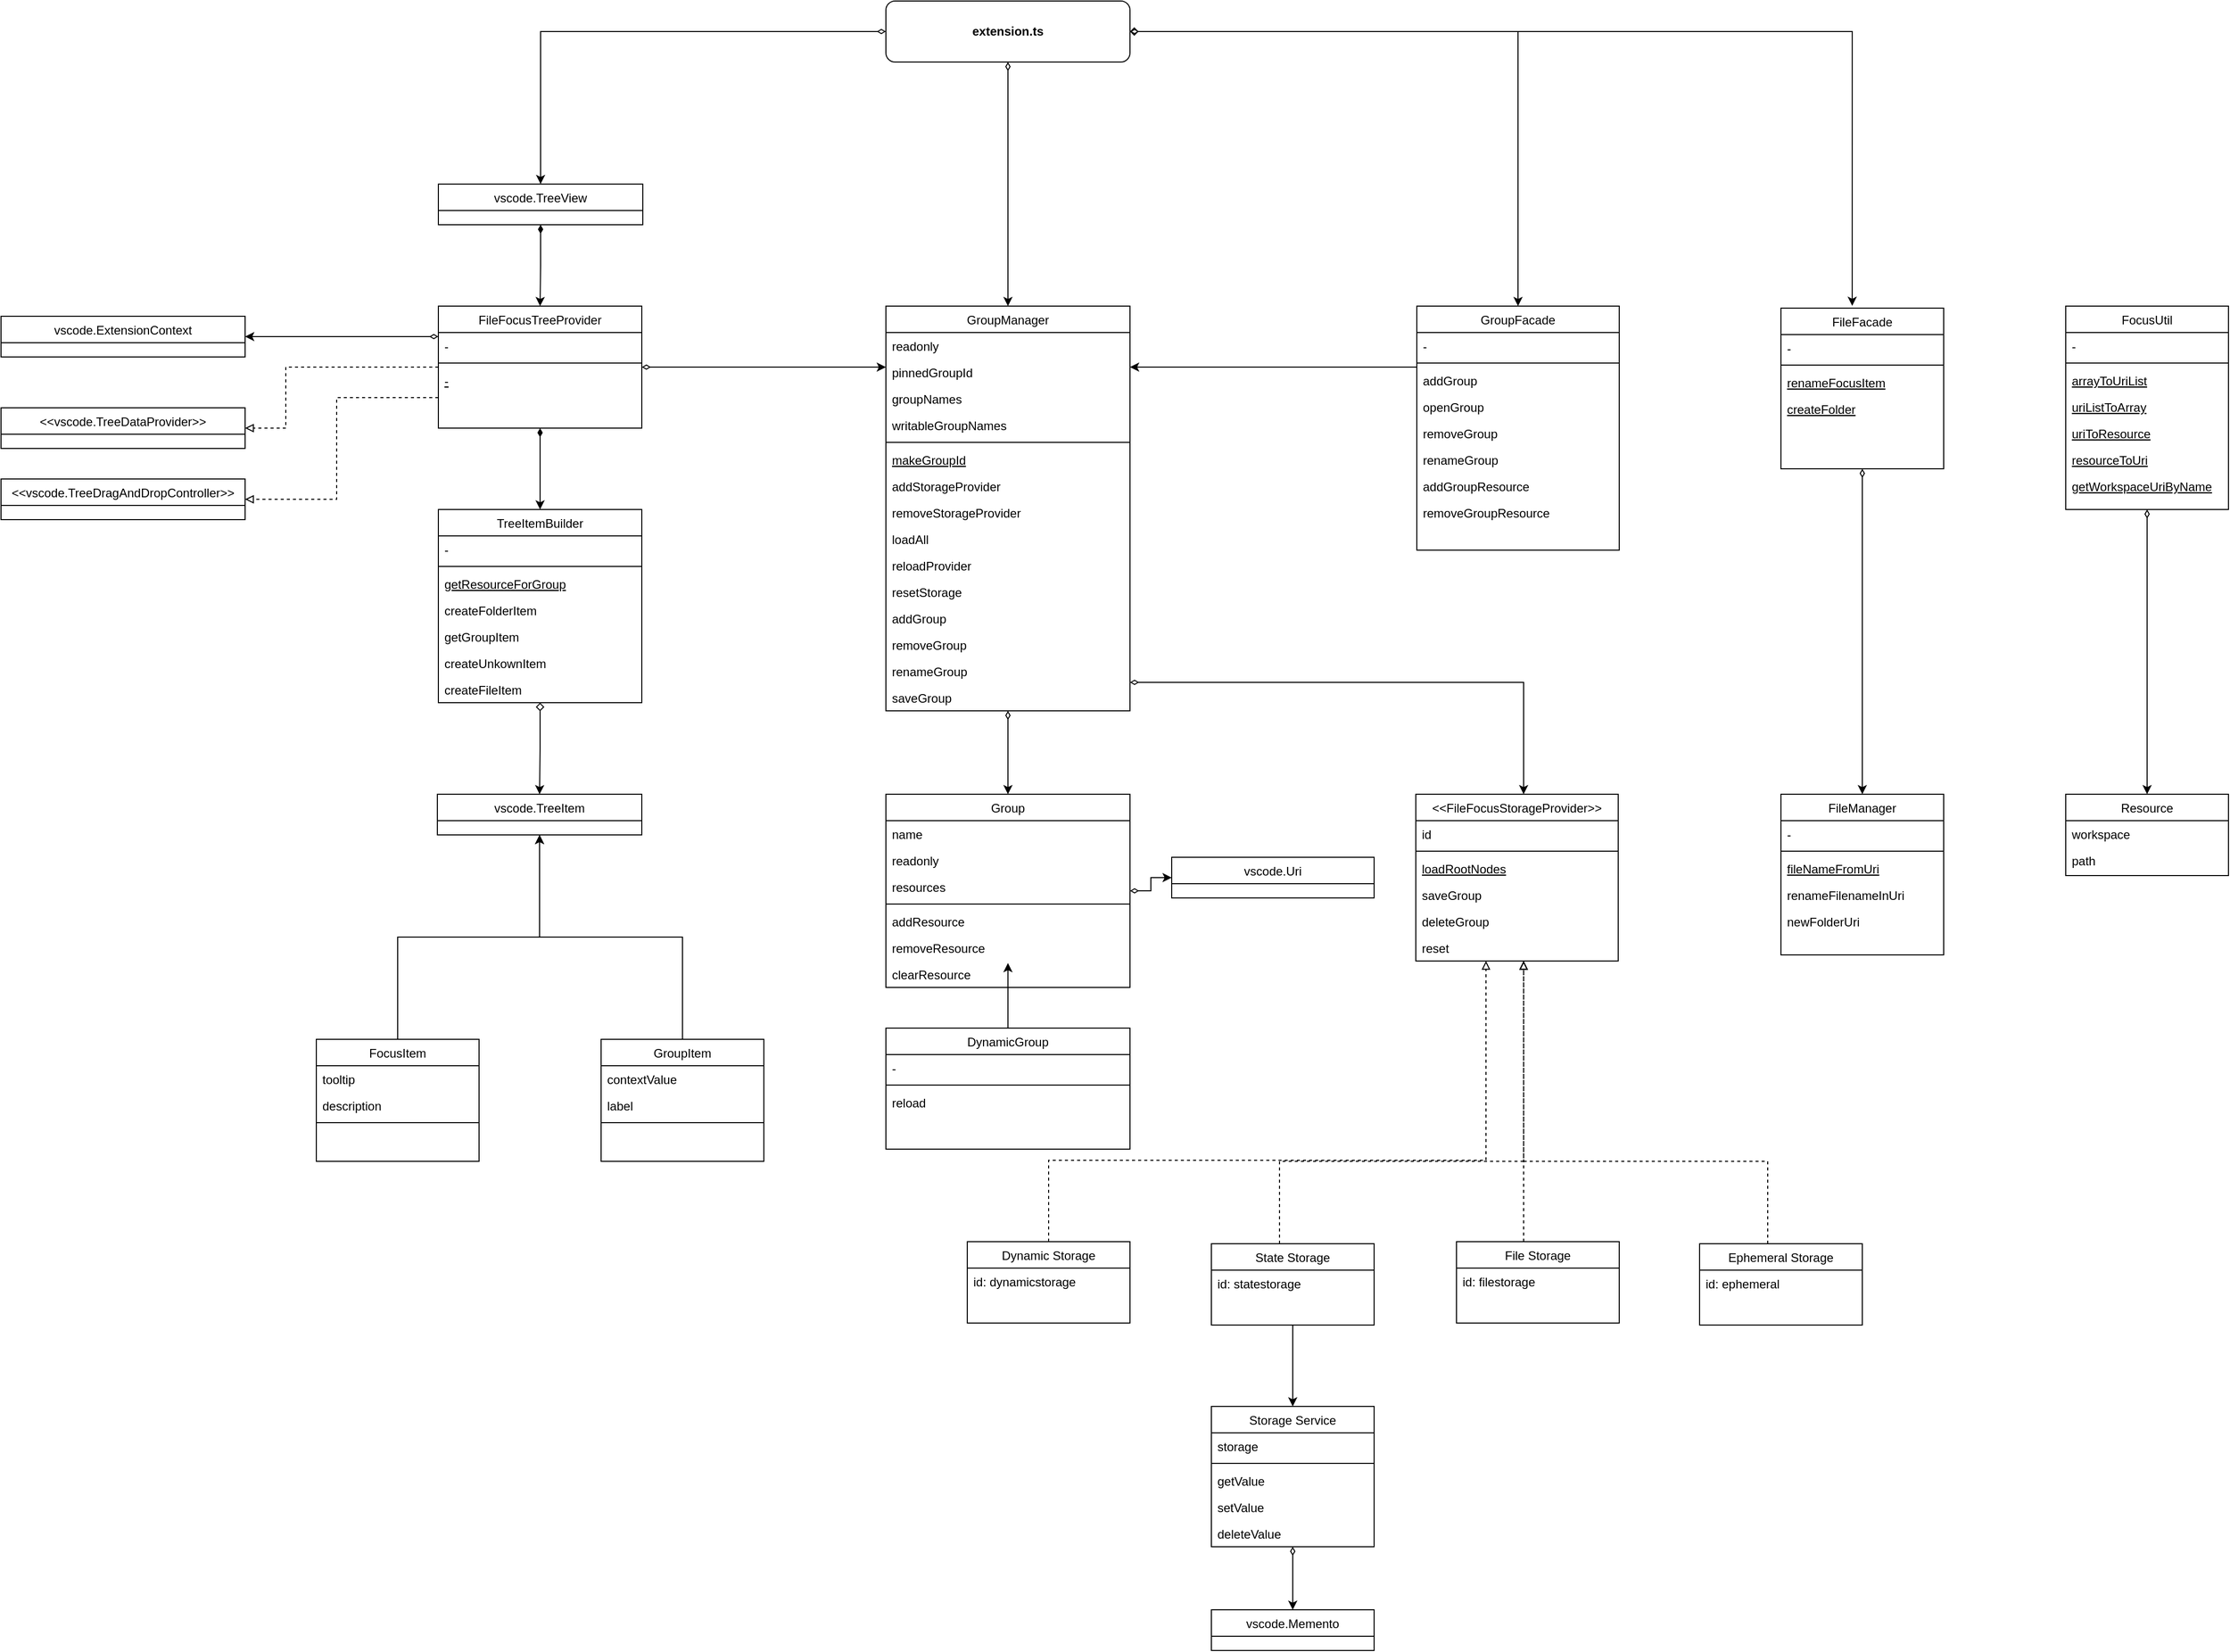 <mxfile>
    <diagram id="C5RBs43oDa-KdzZeNtuy" name="Page-1">
        <mxGraphModel dx="151" dy="1765" grid="1" gridSize="10" guides="1" tooltips="1" connect="1" arrows="1" fold="1" page="1" pageScale="1" pageWidth="827" pageHeight="1169" math="0" shadow="0">
            <root>
                <mxCell id="WIyWlLk6GJQsqaUBKTNV-0"/>
                <mxCell id="WIyWlLk6GJQsqaUBKTNV-1" parent="WIyWlLk6GJQsqaUBKTNV-0"/>
                <mxCell id="tb0Ajru5CgpvKeTH0IVj-157" style="edgeStyle=orthogonalEdgeStyle;rounded=0;orthogonalLoop=1;jettySize=auto;html=1;entryX=0.5;entryY=0;entryDx=0;entryDy=0;startArrow=diamondThin;startFill=0;" parent="WIyWlLk6GJQsqaUBKTNV-1" source="tb0Ajru5CgpvKeTH0IVj-0" target="tb0Ajru5CgpvKeTH0IVj-155" edge="1">
                    <mxGeometry relative="1" as="geometry"/>
                </mxCell>
                <mxCell id="tb0Ajru5CgpvKeTH0IVj-0" value="Storage Service" style="swimlane;fontStyle=0;align=center;verticalAlign=top;childLayout=stackLayout;horizontal=1;startSize=26;horizontalStack=0;resizeParent=1;resizeLast=0;collapsible=1;marginBottom=0;rounded=0;shadow=0;strokeWidth=1;" parent="WIyWlLk6GJQsqaUBKTNV-1" vertex="1">
                    <mxGeometry x="2080" y="1162" width="160" height="138" as="geometry">
                        <mxRectangle x="130" y="380" width="160" height="26" as="alternateBounds"/>
                    </mxGeometry>
                </mxCell>
                <mxCell id="tb0Ajru5CgpvKeTH0IVj-1" value="storage" style="text;align=left;verticalAlign=top;spacingLeft=4;spacingRight=4;overflow=hidden;rotatable=0;points=[[0,0.5],[1,0.5]];portConstraint=eastwest;" parent="tb0Ajru5CgpvKeTH0IVj-0" vertex="1">
                    <mxGeometry y="26" width="160" height="26" as="geometry"/>
                </mxCell>
                <mxCell id="tb0Ajru5CgpvKeTH0IVj-3" value="" style="line;html=1;strokeWidth=1;align=left;verticalAlign=middle;spacingTop=-1;spacingLeft=3;spacingRight=3;rotatable=0;labelPosition=right;points=[];portConstraint=eastwest;" parent="tb0Ajru5CgpvKeTH0IVj-0" vertex="1">
                    <mxGeometry y="52" width="160" height="8" as="geometry"/>
                </mxCell>
                <mxCell id="tb0Ajru5CgpvKeTH0IVj-4" value="getValue" style="text;align=left;verticalAlign=top;spacingLeft=4;spacingRight=4;overflow=hidden;rotatable=0;points=[[0,0.5],[1,0.5]];portConstraint=eastwest;fontStyle=0" parent="tb0Ajru5CgpvKeTH0IVj-0" vertex="1">
                    <mxGeometry y="60" width="160" height="26" as="geometry"/>
                </mxCell>
                <mxCell id="tb0Ajru5CgpvKeTH0IVj-5" value="setValue" style="text;align=left;verticalAlign=top;spacingLeft=4;spacingRight=4;overflow=hidden;rotatable=0;points=[[0,0.5],[1,0.5]];portConstraint=eastwest;" parent="tb0Ajru5CgpvKeTH0IVj-0" vertex="1">
                    <mxGeometry y="86" width="160" height="26" as="geometry"/>
                </mxCell>
                <mxCell id="tb0Ajru5CgpvKeTH0IVj-156" value="deleteValue" style="text;align=left;verticalAlign=top;spacingLeft=4;spacingRight=4;overflow=hidden;rotatable=0;points=[[0,0.5],[1,0.5]];portConstraint=eastwest;" parent="tb0Ajru5CgpvKeTH0IVj-0" vertex="1">
                    <mxGeometry y="112" width="160" height="26" as="geometry"/>
                </mxCell>
                <mxCell id="tb0Ajru5CgpvKeTH0IVj-40" style="edgeStyle=orthogonalEdgeStyle;rounded=0;orthogonalLoop=1;jettySize=auto;html=1;dashed=1;endArrow=block;endFill=0;" parent="WIyWlLk6GJQsqaUBKTNV-1" source="tb0Ajru5CgpvKeTH0IVj-13" target="tb0Ajru5CgpvKeTH0IVj-28" edge="1">
                    <mxGeometry relative="1" as="geometry">
                        <Array as="points">
                            <mxPoint x="2147" y="921"/>
                            <mxPoint x="2387" y="921"/>
                        </Array>
                    </mxGeometry>
                </mxCell>
                <mxCell id="tb0Ajru5CgpvKeTH0IVj-158" style="edgeStyle=orthogonalEdgeStyle;rounded=0;orthogonalLoop=1;jettySize=auto;html=1;entryX=0.5;entryY=0;entryDx=0;entryDy=0;" parent="WIyWlLk6GJQsqaUBKTNV-1" source="tb0Ajru5CgpvKeTH0IVj-13" target="tb0Ajru5CgpvKeTH0IVj-0" edge="1">
                    <mxGeometry relative="1" as="geometry"/>
                </mxCell>
                <mxCell id="tb0Ajru5CgpvKeTH0IVj-13" value="State Storage" style="swimlane;fontStyle=0;align=center;verticalAlign=top;childLayout=stackLayout;horizontal=1;startSize=26;horizontalStack=0;resizeParent=1;resizeLast=0;collapsible=1;marginBottom=0;rounded=0;shadow=0;strokeWidth=1;" parent="WIyWlLk6GJQsqaUBKTNV-1" vertex="1">
                    <mxGeometry x="2080" y="1002" width="160" height="80" as="geometry">
                        <mxRectangle x="130" y="380" width="160" height="26" as="alternateBounds"/>
                    </mxGeometry>
                </mxCell>
                <mxCell id="tb0Ajru5CgpvKeTH0IVj-14" value="id: statestorage" style="text;align=left;verticalAlign=top;spacingLeft=4;spacingRight=4;overflow=hidden;rotatable=0;points=[[0,0.5],[1,0.5]];portConstraint=eastwest;" parent="tb0Ajru5CgpvKeTH0IVj-13" vertex="1">
                    <mxGeometry y="26" width="160" height="26" as="geometry"/>
                </mxCell>
                <mxCell id="tb0Ajru5CgpvKeTH0IVj-41" style="edgeStyle=orthogonalEdgeStyle;rounded=0;orthogonalLoop=1;jettySize=auto;html=1;dashed=1;endArrow=block;endFill=0;" parent="WIyWlLk6GJQsqaUBKTNV-1" source="tb0Ajru5CgpvKeTH0IVj-18" target="tb0Ajru5CgpvKeTH0IVj-28" edge="1">
                    <mxGeometry relative="1" as="geometry">
                        <Array as="points">
                            <mxPoint x="2387" y="893"/>
                            <mxPoint x="2387" y="893"/>
                        </Array>
                    </mxGeometry>
                </mxCell>
                <mxCell id="tb0Ajru5CgpvKeTH0IVj-18" value="File Storage" style="swimlane;fontStyle=0;align=center;verticalAlign=top;childLayout=stackLayout;horizontal=1;startSize=26;horizontalStack=0;resizeParent=1;resizeLast=0;collapsible=1;marginBottom=0;rounded=0;shadow=0;strokeWidth=1;" parent="WIyWlLk6GJQsqaUBKTNV-1" vertex="1">
                    <mxGeometry x="2321" y="1000" width="160" height="80" as="geometry">
                        <mxRectangle x="130" y="380" width="160" height="26" as="alternateBounds"/>
                    </mxGeometry>
                </mxCell>
                <mxCell id="tb0Ajru5CgpvKeTH0IVj-19" value="id: filestorage" style="text;align=left;verticalAlign=top;spacingLeft=4;spacingRight=4;overflow=hidden;rotatable=0;points=[[0,0.5],[1,0.5]];portConstraint=eastwest;" parent="tb0Ajru5CgpvKeTH0IVj-18" vertex="1">
                    <mxGeometry y="26" width="160" height="26" as="geometry"/>
                </mxCell>
                <mxCell id="tb0Ajru5CgpvKeTH0IVj-39" style="edgeStyle=orthogonalEdgeStyle;rounded=0;orthogonalLoop=1;jettySize=auto;html=1;dashed=1;endArrow=block;endFill=0;" parent="WIyWlLk6GJQsqaUBKTNV-1" source="tb0Ajru5CgpvKeTH0IVj-23" target="tb0Ajru5CgpvKeTH0IVj-28" edge="1">
                    <mxGeometry relative="1" as="geometry">
                        <Array as="points">
                            <mxPoint x="2627" y="921"/>
                            <mxPoint x="2387" y="921"/>
                        </Array>
                    </mxGeometry>
                </mxCell>
                <mxCell id="tb0Ajru5CgpvKeTH0IVj-23" value="Ephemeral Storage" style="swimlane;fontStyle=0;align=center;verticalAlign=top;childLayout=stackLayout;horizontal=1;startSize=26;horizontalStack=0;resizeParent=1;resizeLast=0;collapsible=1;marginBottom=0;rounded=0;shadow=0;strokeWidth=1;" parent="WIyWlLk6GJQsqaUBKTNV-1" vertex="1">
                    <mxGeometry x="2560" y="1002" width="160" height="80" as="geometry">
                        <mxRectangle x="130" y="380" width="160" height="26" as="alternateBounds"/>
                    </mxGeometry>
                </mxCell>
                <mxCell id="tb0Ajru5CgpvKeTH0IVj-24" value="id: ephemeral" style="text;align=left;verticalAlign=top;spacingLeft=4;spacingRight=4;overflow=hidden;rotatable=0;points=[[0,0.5],[1,0.5]];portConstraint=eastwest;" parent="tb0Ajru5CgpvKeTH0IVj-23" vertex="1">
                    <mxGeometry y="26" width="160" height="26" as="geometry"/>
                </mxCell>
                <mxCell id="tb0Ajru5CgpvKeTH0IVj-28" value="&lt;&lt;FileFocusStorageProvider&gt;&gt;" style="swimlane;fontStyle=0;align=center;verticalAlign=top;childLayout=stackLayout;horizontal=1;startSize=26;horizontalStack=0;resizeParent=1;resizeLast=0;collapsible=1;marginBottom=0;rounded=0;shadow=0;strokeWidth=1;" parent="WIyWlLk6GJQsqaUBKTNV-1" vertex="1">
                    <mxGeometry x="2281" y="560" width="199" height="164" as="geometry">
                        <mxRectangle x="130" y="380" width="160" height="26" as="alternateBounds"/>
                    </mxGeometry>
                </mxCell>
                <mxCell id="tb0Ajru5CgpvKeTH0IVj-29" value="id" style="text;align=left;verticalAlign=top;spacingLeft=4;spacingRight=4;overflow=hidden;rotatable=0;points=[[0,0.5],[1,0.5]];portConstraint=eastwest;" parent="tb0Ajru5CgpvKeTH0IVj-28" vertex="1">
                    <mxGeometry y="26" width="199" height="26" as="geometry"/>
                </mxCell>
                <mxCell id="tb0Ajru5CgpvKeTH0IVj-30" value="" style="line;html=1;strokeWidth=1;align=left;verticalAlign=middle;spacingTop=-1;spacingLeft=3;spacingRight=3;rotatable=0;labelPosition=right;points=[];portConstraint=eastwest;" parent="tb0Ajru5CgpvKeTH0IVj-28" vertex="1">
                    <mxGeometry y="52" width="199" height="8" as="geometry"/>
                </mxCell>
                <mxCell id="tb0Ajru5CgpvKeTH0IVj-31" value="loadRootNodes" style="text;align=left;verticalAlign=top;spacingLeft=4;spacingRight=4;overflow=hidden;rotatable=0;points=[[0,0.5],[1,0.5]];portConstraint=eastwest;fontStyle=4" parent="tb0Ajru5CgpvKeTH0IVj-28" vertex="1">
                    <mxGeometry y="60" width="199" height="26" as="geometry"/>
                </mxCell>
                <mxCell id="tb0Ajru5CgpvKeTH0IVj-32" value="saveGroup" style="text;align=left;verticalAlign=top;spacingLeft=4;spacingRight=4;overflow=hidden;rotatable=0;points=[[0,0.5],[1,0.5]];portConstraint=eastwest;" parent="tb0Ajru5CgpvKeTH0IVj-28" vertex="1">
                    <mxGeometry y="86" width="199" height="26" as="geometry"/>
                </mxCell>
                <mxCell id="tb0Ajru5CgpvKeTH0IVj-33" value="deleteGroup" style="text;align=left;verticalAlign=top;spacingLeft=4;spacingRight=4;overflow=hidden;rotatable=0;points=[[0,0.5],[1,0.5]];portConstraint=eastwest;" parent="tb0Ajru5CgpvKeTH0IVj-28" vertex="1">
                    <mxGeometry y="112" width="199" height="26" as="geometry"/>
                </mxCell>
                <mxCell id="tb0Ajru5CgpvKeTH0IVj-34" value="reset" style="text;align=left;verticalAlign=top;spacingLeft=4;spacingRight=4;overflow=hidden;rotatable=0;points=[[0,0.5],[1,0.5]];portConstraint=eastwest;" parent="tb0Ajru5CgpvKeTH0IVj-28" vertex="1">
                    <mxGeometry y="138" width="199" height="26" as="geometry"/>
                </mxCell>
                <mxCell id="tb0Ajru5CgpvKeTH0IVj-77" style="edgeStyle=orthogonalEdgeStyle;rounded=0;orthogonalLoop=1;jettySize=auto;html=1;entryX=1;entryY=0.5;entryDx=0;entryDy=0;dashed=1;endArrow=block;endFill=0;" parent="WIyWlLk6GJQsqaUBKTNV-1" source="tb0Ajru5CgpvKeTH0IVj-42" target="tb0Ajru5CgpvKeTH0IVj-62" edge="1">
                    <mxGeometry relative="1" as="geometry">
                        <Array as="points">
                            <mxPoint x="1170" y="140"/>
                            <mxPoint x="1170" y="200"/>
                        </Array>
                    </mxGeometry>
                </mxCell>
                <mxCell id="tb0Ajru5CgpvKeTH0IVj-78" style="edgeStyle=orthogonalEdgeStyle;rounded=0;orthogonalLoop=1;jettySize=auto;html=1;entryX=1;entryY=0.5;entryDx=0;entryDy=0;endArrow=block;endFill=0;dashed=1;" parent="WIyWlLk6GJQsqaUBKTNV-1" source="tb0Ajru5CgpvKeTH0IVj-42" target="tb0Ajru5CgpvKeTH0IVj-69" edge="1">
                    <mxGeometry relative="1" as="geometry">
                        <Array as="points">
                            <mxPoint x="1220" y="170"/>
                            <mxPoint x="1220" y="270"/>
                        </Array>
                    </mxGeometry>
                </mxCell>
                <mxCell id="tb0Ajru5CgpvKeTH0IVj-147" style="edgeStyle=orthogonalEdgeStyle;rounded=0;orthogonalLoop=1;jettySize=auto;html=1;startArrow=diamondThin;startFill=1;" parent="WIyWlLk6GJQsqaUBKTNV-1" source="tb0Ajru5CgpvKeTH0IVj-42" target="tb0Ajru5CgpvKeTH0IVj-57" edge="1">
                    <mxGeometry relative="1" as="geometry"/>
                </mxCell>
                <mxCell id="tb0Ajru5CgpvKeTH0IVj-149" style="edgeStyle=orthogonalEdgeStyle;rounded=0;orthogonalLoop=1;jettySize=auto;html=1;startArrow=diamondThin;startFill=0;" parent="WIyWlLk6GJQsqaUBKTNV-1" source="tb0Ajru5CgpvKeTH0IVj-42" target="tb0Ajru5CgpvKeTH0IVj-148" edge="1">
                    <mxGeometry relative="1" as="geometry">
                        <mxPoint x="1820" y="230" as="sourcePoint"/>
                        <mxPoint x="1570" y="-180" as="targetPoint"/>
                        <Array as="points">
                            <mxPoint x="1290" y="110"/>
                            <mxPoint x="1290" y="110"/>
                        </Array>
                    </mxGeometry>
                </mxCell>
                <mxCell id="tb0Ajru5CgpvKeTH0IVj-162" style="edgeStyle=orthogonalEdgeStyle;rounded=0;orthogonalLoop=1;jettySize=auto;html=1;startArrow=diamondThin;startFill=0;" parent="WIyWlLk6GJQsqaUBKTNV-1" source="tb0Ajru5CgpvKeTH0IVj-42" target="tb0Ajru5CgpvKeTH0IVj-107" edge="1">
                    <mxGeometry relative="1" as="geometry">
                        <Array as="points">
                            <mxPoint x="1710" y="140"/>
                            <mxPoint x="1710" y="140"/>
                        </Array>
                    </mxGeometry>
                </mxCell>
                <mxCell id="tb0Ajru5CgpvKeTH0IVj-42" value="FileFocusTreeProvider" style="swimlane;fontStyle=0;align=center;verticalAlign=top;childLayout=stackLayout;horizontal=1;startSize=26;horizontalStack=0;resizeParent=1;resizeLast=0;collapsible=1;marginBottom=0;rounded=0;shadow=0;strokeWidth=1;" parent="WIyWlLk6GJQsqaUBKTNV-1" vertex="1">
                    <mxGeometry x="1320" y="80" width="200" height="120" as="geometry">
                        <mxRectangle x="130" y="380" width="160" height="26" as="alternateBounds"/>
                    </mxGeometry>
                </mxCell>
                <mxCell id="tb0Ajru5CgpvKeTH0IVj-43" value="-" style="text;align=left;verticalAlign=top;spacingLeft=4;spacingRight=4;overflow=hidden;rotatable=0;points=[[0,0.5],[1,0.5]];portConstraint=eastwest;" parent="tb0Ajru5CgpvKeTH0IVj-42" vertex="1">
                    <mxGeometry y="26" width="200" height="26" as="geometry"/>
                </mxCell>
                <mxCell id="tb0Ajru5CgpvKeTH0IVj-44" value="" style="line;html=1;strokeWidth=1;align=left;verticalAlign=middle;spacingTop=-1;spacingLeft=3;spacingRight=3;rotatable=0;labelPosition=right;points=[];portConstraint=eastwest;" parent="tb0Ajru5CgpvKeTH0IVj-42" vertex="1">
                    <mxGeometry y="52" width="200" height="8" as="geometry"/>
                </mxCell>
                <mxCell id="tb0Ajru5CgpvKeTH0IVj-45" value="-" style="text;align=left;verticalAlign=top;spacingLeft=4;spacingRight=4;overflow=hidden;rotatable=0;points=[[0,0.5],[1,0.5]];portConstraint=eastwest;fontStyle=4" parent="tb0Ajru5CgpvKeTH0IVj-42" vertex="1">
                    <mxGeometry y="60" width="200" height="26" as="geometry"/>
                </mxCell>
                <mxCell id="tb0Ajru5CgpvKeTH0IVj-76" style="edgeStyle=orthogonalEdgeStyle;rounded=0;orthogonalLoop=1;jettySize=auto;html=1;entryX=0.5;entryY=1;entryDx=0;entryDy=0;" parent="WIyWlLk6GJQsqaUBKTNV-1" source="tb0Ajru5CgpvKeTH0IVj-47" target="tb0Ajru5CgpvKeTH0IVj-70" edge="1">
                    <mxGeometry relative="1" as="geometry"/>
                </mxCell>
                <mxCell id="tb0Ajru5CgpvKeTH0IVj-47" value="FocusItem" style="swimlane;fontStyle=0;align=center;verticalAlign=top;childLayout=stackLayout;horizontal=1;startSize=26;horizontalStack=0;resizeParent=1;resizeLast=0;collapsible=1;marginBottom=0;rounded=0;shadow=0;strokeWidth=1;" parent="WIyWlLk6GJQsqaUBKTNV-1" vertex="1">
                    <mxGeometry x="1200" y="801" width="160" height="120" as="geometry">
                        <mxRectangle x="130" y="380" width="160" height="26" as="alternateBounds"/>
                    </mxGeometry>
                </mxCell>
                <mxCell id="tb0Ajru5CgpvKeTH0IVj-48" value="tooltip" style="text;align=left;verticalAlign=top;spacingLeft=4;spacingRight=4;overflow=hidden;rotatable=0;points=[[0,0.5],[1,0.5]];portConstraint=eastwest;" parent="tb0Ajru5CgpvKeTH0IVj-47" vertex="1">
                    <mxGeometry y="26" width="160" height="26" as="geometry"/>
                </mxCell>
                <mxCell id="tb0Ajru5CgpvKeTH0IVj-50" value="description" style="text;align=left;verticalAlign=top;spacingLeft=4;spacingRight=4;overflow=hidden;rotatable=0;points=[[0,0.5],[1,0.5]];portConstraint=eastwest;fontStyle=0" parent="tb0Ajru5CgpvKeTH0IVj-47" vertex="1">
                    <mxGeometry y="52" width="160" height="26" as="geometry"/>
                </mxCell>
                <mxCell id="tb0Ajru5CgpvKeTH0IVj-49" value="" style="line;html=1;strokeWidth=1;align=left;verticalAlign=middle;spacingTop=-1;spacingLeft=3;spacingRight=3;rotatable=0;labelPosition=right;points=[];portConstraint=eastwest;" parent="tb0Ajru5CgpvKeTH0IVj-47" vertex="1">
                    <mxGeometry y="78" width="160" height="8" as="geometry"/>
                </mxCell>
                <mxCell id="tb0Ajru5CgpvKeTH0IVj-75" style="edgeStyle=orthogonalEdgeStyle;rounded=0;orthogonalLoop=1;jettySize=auto;html=1;entryX=0.5;entryY=1;entryDx=0;entryDy=0;" parent="WIyWlLk6GJQsqaUBKTNV-1" source="tb0Ajru5CgpvKeTH0IVj-52" target="tb0Ajru5CgpvKeTH0IVj-70" edge="1">
                    <mxGeometry relative="1" as="geometry"/>
                </mxCell>
                <mxCell id="tb0Ajru5CgpvKeTH0IVj-52" value="GroupItem" style="swimlane;fontStyle=0;align=center;verticalAlign=top;childLayout=stackLayout;horizontal=1;startSize=26;horizontalStack=0;resizeParent=1;resizeLast=0;collapsible=1;marginBottom=0;rounded=0;shadow=0;strokeWidth=1;" parent="WIyWlLk6GJQsqaUBKTNV-1" vertex="1">
                    <mxGeometry x="1480" y="801" width="160" height="120" as="geometry">
                        <mxRectangle x="130" y="380" width="160" height="26" as="alternateBounds"/>
                    </mxGeometry>
                </mxCell>
                <mxCell id="tb0Ajru5CgpvKeTH0IVj-53" value="contextValue" style="text;align=left;verticalAlign=top;spacingLeft=4;spacingRight=4;overflow=hidden;rotatable=0;points=[[0,0.5],[1,0.5]];portConstraint=eastwest;" parent="tb0Ajru5CgpvKeTH0IVj-52" vertex="1">
                    <mxGeometry y="26" width="160" height="26" as="geometry"/>
                </mxCell>
                <mxCell id="tb0Ajru5CgpvKeTH0IVj-55" value="label" style="text;align=left;verticalAlign=top;spacingLeft=4;spacingRight=4;overflow=hidden;rotatable=0;points=[[0,0.5],[1,0.5]];portConstraint=eastwest;fontStyle=0" parent="tb0Ajru5CgpvKeTH0IVj-52" vertex="1">
                    <mxGeometry y="52" width="160" height="26" as="geometry"/>
                </mxCell>
                <mxCell id="tb0Ajru5CgpvKeTH0IVj-54" value="" style="line;html=1;strokeWidth=1;align=left;verticalAlign=middle;spacingTop=-1;spacingLeft=3;spacingRight=3;rotatable=0;labelPosition=right;points=[];portConstraint=eastwest;" parent="tb0Ajru5CgpvKeTH0IVj-52" vertex="1">
                    <mxGeometry y="78" width="160" height="8" as="geometry"/>
                </mxCell>
                <mxCell id="tb0Ajru5CgpvKeTH0IVj-151" style="edgeStyle=orthogonalEdgeStyle;rounded=0;orthogonalLoop=1;jettySize=auto;html=1;startArrow=diamond;startFill=0;" parent="WIyWlLk6GJQsqaUBKTNV-1" source="tb0Ajru5CgpvKeTH0IVj-57" target="tb0Ajru5CgpvKeTH0IVj-70" edge="1">
                    <mxGeometry relative="1" as="geometry"/>
                </mxCell>
                <mxCell id="tb0Ajru5CgpvKeTH0IVj-57" value="TreeItemBuilder" style="swimlane;fontStyle=0;align=center;verticalAlign=top;childLayout=stackLayout;horizontal=1;startSize=26;horizontalStack=0;resizeParent=1;resizeLast=0;collapsible=1;marginBottom=0;rounded=0;shadow=0;strokeWidth=1;" parent="WIyWlLk6GJQsqaUBKTNV-1" vertex="1">
                    <mxGeometry x="1320" y="280" width="200" height="190" as="geometry">
                        <mxRectangle x="130" y="380" width="160" height="26" as="alternateBounds"/>
                    </mxGeometry>
                </mxCell>
                <mxCell id="tb0Ajru5CgpvKeTH0IVj-58" value="-" style="text;align=left;verticalAlign=top;spacingLeft=4;spacingRight=4;overflow=hidden;rotatable=0;points=[[0,0.5],[1,0.5]];portConstraint=eastwest;" parent="tb0Ajru5CgpvKeTH0IVj-57" vertex="1">
                    <mxGeometry y="26" width="200" height="26" as="geometry"/>
                </mxCell>
                <mxCell id="tb0Ajru5CgpvKeTH0IVj-59" value="" style="line;html=1;strokeWidth=1;align=left;verticalAlign=middle;spacingTop=-1;spacingLeft=3;spacingRight=3;rotatable=0;labelPosition=right;points=[];portConstraint=eastwest;" parent="tb0Ajru5CgpvKeTH0IVj-57" vertex="1">
                    <mxGeometry y="52" width="200" height="8" as="geometry"/>
                </mxCell>
                <mxCell id="tb0Ajru5CgpvKeTH0IVj-60" value="getResourceForGroup&#10;" style="text;align=left;verticalAlign=top;spacingLeft=4;spacingRight=4;overflow=hidden;rotatable=0;points=[[0,0.5],[1,0.5]];portConstraint=eastwest;fontStyle=4" parent="tb0Ajru5CgpvKeTH0IVj-57" vertex="1">
                    <mxGeometry y="60" width="200" height="26" as="geometry"/>
                </mxCell>
                <mxCell id="tb0Ajru5CgpvKeTH0IVj-61" value="createFolderItem" style="text;align=left;verticalAlign=top;spacingLeft=4;spacingRight=4;overflow=hidden;rotatable=0;points=[[0,0.5],[1,0.5]];portConstraint=eastwest;" parent="tb0Ajru5CgpvKeTH0IVj-57" vertex="1">
                    <mxGeometry y="86" width="200" height="26" as="geometry"/>
                </mxCell>
                <mxCell id="tb0Ajru5CgpvKeTH0IVj-79" value="getGroupItem" style="text;align=left;verticalAlign=top;spacingLeft=4;spacingRight=4;overflow=hidden;rotatable=0;points=[[0,0.5],[1,0.5]];portConstraint=eastwest;" parent="tb0Ajru5CgpvKeTH0IVj-57" vertex="1">
                    <mxGeometry y="112" width="200" height="26" as="geometry"/>
                </mxCell>
                <mxCell id="tb0Ajru5CgpvKeTH0IVj-80" value="createUnkownItem" style="text;align=left;verticalAlign=top;spacingLeft=4;spacingRight=4;overflow=hidden;rotatable=0;points=[[0,0.5],[1,0.5]];portConstraint=eastwest;" parent="tb0Ajru5CgpvKeTH0IVj-57" vertex="1">
                    <mxGeometry y="138" width="200" height="26" as="geometry"/>
                </mxCell>
                <mxCell id="tb0Ajru5CgpvKeTH0IVj-81" value="createFileItem" style="text;align=left;verticalAlign=top;spacingLeft=4;spacingRight=4;overflow=hidden;rotatable=0;points=[[0,0.5],[1,0.5]];portConstraint=eastwest;" parent="tb0Ajru5CgpvKeTH0IVj-57" vertex="1">
                    <mxGeometry y="164" width="200" height="26" as="geometry"/>
                </mxCell>
                <mxCell id="tb0Ajru5CgpvKeTH0IVj-62" value="&lt;&lt;vscode.TreeDataProvider&gt;&gt;" style="swimlane;fontStyle=0;align=center;verticalAlign=top;childLayout=stackLayout;horizontal=1;startSize=26;horizontalStack=0;resizeParent=1;resizeLast=0;collapsible=1;marginBottom=0;rounded=0;shadow=0;strokeWidth=1;" parent="WIyWlLk6GJQsqaUBKTNV-1" vertex="1">
                    <mxGeometry x="890" y="180" width="240" height="40" as="geometry">
                        <mxRectangle x="130" y="380" width="160" height="26" as="alternateBounds"/>
                    </mxGeometry>
                </mxCell>
                <mxCell id="tb0Ajru5CgpvKeTH0IVj-69" value="&lt;&lt;vscode.TreeDragAndDropController&gt;&gt;" style="swimlane;fontStyle=0;align=center;verticalAlign=top;childLayout=stackLayout;horizontal=1;startSize=26;horizontalStack=0;resizeParent=1;resizeLast=0;collapsible=1;marginBottom=0;rounded=0;shadow=0;strokeWidth=1;" parent="WIyWlLk6GJQsqaUBKTNV-1" vertex="1">
                    <mxGeometry x="890" y="250" width="240" height="40" as="geometry">
                        <mxRectangle x="130" y="380" width="160" height="26" as="alternateBounds"/>
                    </mxGeometry>
                </mxCell>
                <mxCell id="tb0Ajru5CgpvKeTH0IVj-70" value="vscode.TreeItem" style="swimlane;fontStyle=0;align=center;verticalAlign=top;childLayout=stackLayout;horizontal=1;startSize=26;horizontalStack=0;resizeParent=1;resizeLast=0;collapsible=1;marginBottom=0;rounded=0;shadow=0;strokeWidth=1;" parent="WIyWlLk6GJQsqaUBKTNV-1" vertex="1">
                    <mxGeometry x="1319" y="560" width="201" height="40" as="geometry">
                        <mxRectangle x="130" y="380" width="160" height="26" as="alternateBounds"/>
                    </mxGeometry>
                </mxCell>
                <mxCell id="tb0Ajru5CgpvKeTH0IVj-160" style="edgeStyle=orthogonalEdgeStyle;rounded=0;orthogonalLoop=1;jettySize=auto;html=1;entryX=0.5;entryY=0;entryDx=0;entryDy=0;startArrow=diamondThin;startFill=0;" parent="WIyWlLk6GJQsqaUBKTNV-1" source="tb0Ajru5CgpvKeTH0IVj-82" target="tb0Ajru5CgpvKeTH0IVj-87" edge="1">
                    <mxGeometry relative="1" as="geometry">
                        <Array as="points"/>
                    </mxGeometry>
                </mxCell>
                <mxCell id="tb0Ajru5CgpvKeTH0IVj-82" value="FileFacade" style="swimlane;fontStyle=0;align=center;verticalAlign=top;childLayout=stackLayout;horizontal=1;startSize=26;horizontalStack=0;resizeParent=1;resizeLast=0;collapsible=1;marginBottom=0;rounded=0;shadow=0;strokeWidth=1;" parent="WIyWlLk6GJQsqaUBKTNV-1" vertex="1">
                    <mxGeometry x="2640" y="82" width="160" height="158" as="geometry">
                        <mxRectangle x="130" y="380" width="160" height="26" as="alternateBounds"/>
                    </mxGeometry>
                </mxCell>
                <mxCell id="tb0Ajru5CgpvKeTH0IVj-83" value="-" style="text;align=left;verticalAlign=top;spacingLeft=4;spacingRight=4;overflow=hidden;rotatable=0;points=[[0,0.5],[1,0.5]];portConstraint=eastwest;" parent="tb0Ajru5CgpvKeTH0IVj-82" vertex="1">
                    <mxGeometry y="26" width="160" height="26" as="geometry"/>
                </mxCell>
                <mxCell id="tb0Ajru5CgpvKeTH0IVj-84" value="" style="line;html=1;strokeWidth=1;align=left;verticalAlign=middle;spacingTop=-1;spacingLeft=3;spacingRight=3;rotatable=0;labelPosition=right;points=[];portConstraint=eastwest;" parent="tb0Ajru5CgpvKeTH0IVj-82" vertex="1">
                    <mxGeometry y="52" width="160" height="8" as="geometry"/>
                </mxCell>
                <mxCell id="tb0Ajru5CgpvKeTH0IVj-85" value="renameFocusItem" style="text;align=left;verticalAlign=top;spacingLeft=4;spacingRight=4;overflow=hidden;rotatable=0;points=[[0,0.5],[1,0.5]];portConstraint=eastwest;fontStyle=4" parent="tb0Ajru5CgpvKeTH0IVj-82" vertex="1">
                    <mxGeometry y="60" width="160" height="26" as="geometry"/>
                </mxCell>
                <mxCell id="tb0Ajru5CgpvKeTH0IVj-86" value="createFolder" style="text;align=left;verticalAlign=top;spacingLeft=4;spacingRight=4;overflow=hidden;rotatable=0;points=[[0,0.5],[1,0.5]];portConstraint=eastwest;fontStyle=4" parent="tb0Ajru5CgpvKeTH0IVj-82" vertex="1">
                    <mxGeometry y="86" width="160" height="26" as="geometry"/>
                </mxCell>
                <mxCell id="tb0Ajru5CgpvKeTH0IVj-87" value="FileManager" style="swimlane;fontStyle=0;align=center;verticalAlign=top;childLayout=stackLayout;horizontal=1;startSize=26;horizontalStack=0;resizeParent=1;resizeLast=0;collapsible=1;marginBottom=0;rounded=0;shadow=0;strokeWidth=1;" parent="WIyWlLk6GJQsqaUBKTNV-1" vertex="1">
                    <mxGeometry x="2640" y="560" width="160" height="158" as="geometry">
                        <mxRectangle x="130" y="380" width="160" height="26" as="alternateBounds"/>
                    </mxGeometry>
                </mxCell>
                <mxCell id="tb0Ajru5CgpvKeTH0IVj-88" value="-" style="text;align=left;verticalAlign=top;spacingLeft=4;spacingRight=4;overflow=hidden;rotatable=0;points=[[0,0.5],[1,0.5]];portConstraint=eastwest;" parent="tb0Ajru5CgpvKeTH0IVj-87" vertex="1">
                    <mxGeometry y="26" width="160" height="26" as="geometry"/>
                </mxCell>
                <mxCell id="tb0Ajru5CgpvKeTH0IVj-89" value="" style="line;html=1;strokeWidth=1;align=left;verticalAlign=middle;spacingTop=-1;spacingLeft=3;spacingRight=3;rotatable=0;labelPosition=right;points=[];portConstraint=eastwest;" parent="tb0Ajru5CgpvKeTH0IVj-87" vertex="1">
                    <mxGeometry y="52" width="160" height="8" as="geometry"/>
                </mxCell>
                <mxCell id="tb0Ajru5CgpvKeTH0IVj-90" value="fileNameFromUri" style="text;align=left;verticalAlign=top;spacingLeft=4;spacingRight=4;overflow=hidden;rotatable=0;points=[[0,0.5],[1,0.5]];portConstraint=eastwest;fontStyle=4" parent="tb0Ajru5CgpvKeTH0IVj-87" vertex="1">
                    <mxGeometry y="60" width="160" height="26" as="geometry"/>
                </mxCell>
                <mxCell id="tb0Ajru5CgpvKeTH0IVj-91" value="renameFilenameInUri" style="text;align=left;verticalAlign=top;spacingLeft=4;spacingRight=4;overflow=hidden;rotatable=0;points=[[0,0.5],[1,0.5]];portConstraint=eastwest;" parent="tb0Ajru5CgpvKeTH0IVj-87" vertex="1">
                    <mxGeometry y="86" width="160" height="26" as="geometry"/>
                </mxCell>
                <mxCell id="tb0Ajru5CgpvKeTH0IVj-112" value="newFolderUri" style="text;align=left;verticalAlign=top;spacingLeft=4;spacingRight=4;overflow=hidden;rotatable=0;points=[[0,0.5],[1,0.5]];portConstraint=eastwest;" parent="tb0Ajru5CgpvKeTH0IVj-87" vertex="1">
                    <mxGeometry y="112" width="160" height="26" as="geometry"/>
                </mxCell>
                <mxCell id="tb0Ajru5CgpvKeTH0IVj-159" style="edgeStyle=orthogonalEdgeStyle;rounded=0;orthogonalLoop=1;jettySize=auto;html=1;startArrow=diamondThin;startFill=0;" parent="WIyWlLk6GJQsqaUBKTNV-1" source="tb0Ajru5CgpvKeTH0IVj-92" target="tb0Ajru5CgpvKeTH0IVj-137" edge="1">
                    <mxGeometry relative="1" as="geometry">
                        <Array as="points"/>
                    </mxGeometry>
                </mxCell>
                <mxCell id="tb0Ajru5CgpvKeTH0IVj-92" value="FocusUtil" style="swimlane;fontStyle=0;align=center;verticalAlign=top;childLayout=stackLayout;horizontal=1;startSize=26;horizontalStack=0;resizeParent=1;resizeLast=0;collapsible=1;marginBottom=0;rounded=0;shadow=0;strokeWidth=1;" parent="WIyWlLk6GJQsqaUBKTNV-1" vertex="1">
                    <mxGeometry x="2920" y="80" width="160" height="200" as="geometry">
                        <mxRectangle x="130" y="380" width="160" height="26" as="alternateBounds"/>
                    </mxGeometry>
                </mxCell>
                <mxCell id="tb0Ajru5CgpvKeTH0IVj-93" value="-" style="text;align=left;verticalAlign=top;spacingLeft=4;spacingRight=4;overflow=hidden;rotatable=0;points=[[0,0.5],[1,0.5]];portConstraint=eastwest;" parent="tb0Ajru5CgpvKeTH0IVj-92" vertex="1">
                    <mxGeometry y="26" width="160" height="26" as="geometry"/>
                </mxCell>
                <mxCell id="tb0Ajru5CgpvKeTH0IVj-94" value="" style="line;html=1;strokeWidth=1;align=left;verticalAlign=middle;spacingTop=-1;spacingLeft=3;spacingRight=3;rotatable=0;labelPosition=right;points=[];portConstraint=eastwest;" parent="tb0Ajru5CgpvKeTH0IVj-92" vertex="1">
                    <mxGeometry y="52" width="160" height="8" as="geometry"/>
                </mxCell>
                <mxCell id="tb0Ajru5CgpvKeTH0IVj-95" value="arrayToUriList" style="text;align=left;verticalAlign=top;spacingLeft=4;spacingRight=4;overflow=hidden;rotatable=0;points=[[0,0.5],[1,0.5]];portConstraint=eastwest;fontStyle=4" parent="tb0Ajru5CgpvKeTH0IVj-92" vertex="1">
                    <mxGeometry y="60" width="160" height="26" as="geometry"/>
                </mxCell>
                <mxCell id="tb0Ajru5CgpvKeTH0IVj-96" value="uriListToArray" style="text;align=left;verticalAlign=top;spacingLeft=4;spacingRight=4;overflow=hidden;rotatable=0;points=[[0,0.5],[1,0.5]];portConstraint=eastwest;fontStyle=4" parent="tb0Ajru5CgpvKeTH0IVj-92" vertex="1">
                    <mxGeometry y="86" width="160" height="26" as="geometry"/>
                </mxCell>
                <mxCell id="tb0Ajru5CgpvKeTH0IVj-113" value="uriToResource" style="text;align=left;verticalAlign=top;spacingLeft=4;spacingRight=4;overflow=hidden;rotatable=0;points=[[0,0.5],[1,0.5]];portConstraint=eastwest;fontStyle=4" parent="tb0Ajru5CgpvKeTH0IVj-92" vertex="1">
                    <mxGeometry y="112" width="160" height="26" as="geometry"/>
                </mxCell>
                <mxCell id="tb0Ajru5CgpvKeTH0IVj-114" value="resourceToUri" style="text;align=left;verticalAlign=top;spacingLeft=4;spacingRight=4;overflow=hidden;rotatable=0;points=[[0,0.5],[1,0.5]];portConstraint=eastwest;fontStyle=4" parent="tb0Ajru5CgpvKeTH0IVj-92" vertex="1">
                    <mxGeometry y="138" width="160" height="26" as="geometry"/>
                </mxCell>
                <mxCell id="tb0Ajru5CgpvKeTH0IVj-115" value="getWorkspaceUriByName" style="text;align=left;verticalAlign=top;spacingLeft=4;spacingRight=4;overflow=hidden;rotatable=0;points=[[0,0.5],[1,0.5]];portConstraint=eastwest;fontStyle=4" parent="tb0Ajru5CgpvKeTH0IVj-92" vertex="1">
                    <mxGeometry y="164" width="160" height="26" as="geometry"/>
                </mxCell>
                <mxCell id="tb0Ajru5CgpvKeTH0IVj-152" style="edgeStyle=orthogonalEdgeStyle;rounded=0;orthogonalLoop=1;jettySize=auto;html=1;entryX=0;entryY=0.5;entryDx=0;entryDy=0;startArrow=diamondThin;startFill=0;" parent="WIyWlLk6GJQsqaUBKTNV-1" source="tb0Ajru5CgpvKeTH0IVj-97" target="tb0Ajru5CgpvKeTH0IVj-143" edge="1">
                    <mxGeometry relative="1" as="geometry"/>
                </mxCell>
                <mxCell id="tb0Ajru5CgpvKeTH0IVj-97" value="Group" style="swimlane;fontStyle=0;align=center;verticalAlign=top;childLayout=stackLayout;horizontal=1;startSize=26;horizontalStack=0;resizeParent=1;resizeLast=0;collapsible=1;marginBottom=0;rounded=0;shadow=0;strokeWidth=1;" parent="WIyWlLk6GJQsqaUBKTNV-1" vertex="1">
                    <mxGeometry x="1760" y="560" width="240" height="190" as="geometry">
                        <mxRectangle x="130" y="380" width="160" height="26" as="alternateBounds"/>
                    </mxGeometry>
                </mxCell>
                <mxCell id="tb0Ajru5CgpvKeTH0IVj-98" value="name" style="text;align=left;verticalAlign=top;spacingLeft=4;spacingRight=4;overflow=hidden;rotatable=0;points=[[0,0.5],[1,0.5]];portConstraint=eastwest;" parent="tb0Ajru5CgpvKeTH0IVj-97" vertex="1">
                    <mxGeometry y="26" width="240" height="26" as="geometry"/>
                </mxCell>
                <mxCell id="tb0Ajru5CgpvKeTH0IVj-116" value="readonly" style="text;align=left;verticalAlign=top;spacingLeft=4;spacingRight=4;overflow=hidden;rotatable=0;points=[[0,0.5],[1,0.5]];portConstraint=eastwest;" parent="tb0Ajru5CgpvKeTH0IVj-97" vertex="1">
                    <mxGeometry y="52" width="240" height="26" as="geometry"/>
                </mxCell>
                <mxCell id="tb0Ajru5CgpvKeTH0IVj-117" value="resources" style="text;align=left;verticalAlign=top;spacingLeft=4;spacingRight=4;overflow=hidden;rotatable=0;points=[[0,0.5],[1,0.5]];portConstraint=eastwest;" parent="tb0Ajru5CgpvKeTH0IVj-97" vertex="1">
                    <mxGeometry y="78" width="240" height="26" as="geometry"/>
                </mxCell>
                <mxCell id="tb0Ajru5CgpvKeTH0IVj-99" value="" style="line;html=1;strokeWidth=1;align=left;verticalAlign=middle;spacingTop=-1;spacingLeft=3;spacingRight=3;rotatable=0;labelPosition=right;points=[];portConstraint=eastwest;" parent="tb0Ajru5CgpvKeTH0IVj-97" vertex="1">
                    <mxGeometry y="104" width="240" height="8" as="geometry"/>
                </mxCell>
                <mxCell id="tb0Ajru5CgpvKeTH0IVj-100" value="addResource" style="text;align=left;verticalAlign=top;spacingLeft=4;spacingRight=4;overflow=hidden;rotatable=0;points=[[0,0.5],[1,0.5]];portConstraint=eastwest;fontStyle=0" parent="tb0Ajru5CgpvKeTH0IVj-97" vertex="1">
                    <mxGeometry y="112" width="240" height="26" as="geometry"/>
                </mxCell>
                <mxCell id="tb0Ajru5CgpvKeTH0IVj-101" value="removeResource" style="text;align=left;verticalAlign=top;spacingLeft=4;spacingRight=4;overflow=hidden;rotatable=0;points=[[0,0.5],[1,0.5]];portConstraint=eastwest;" parent="tb0Ajru5CgpvKeTH0IVj-97" vertex="1">
                    <mxGeometry y="138" width="240" height="26" as="geometry"/>
                </mxCell>
                <mxCell id="8" value="clearResource" style="text;align=left;verticalAlign=top;spacingLeft=4;spacingRight=4;overflow=hidden;rotatable=0;points=[[0,0.5],[1,0.5]];portConstraint=eastwest;" parent="tb0Ajru5CgpvKeTH0IVj-97" vertex="1">
                    <mxGeometry y="164" width="240" height="26" as="geometry"/>
                </mxCell>
                <mxCell id="tb0Ajru5CgpvKeTH0IVj-163" style="edgeStyle=orthogonalEdgeStyle;rounded=0;orthogonalLoop=1;jettySize=auto;html=1;" parent="WIyWlLk6GJQsqaUBKTNV-1" source="tb0Ajru5CgpvKeTH0IVj-102" target="tb0Ajru5CgpvKeTH0IVj-107" edge="1">
                    <mxGeometry relative="1" as="geometry">
                        <Array as="points">
                            <mxPoint x="2220" y="140"/>
                            <mxPoint x="2220" y="140"/>
                        </Array>
                    </mxGeometry>
                </mxCell>
                <mxCell id="tb0Ajru5CgpvKeTH0IVj-102" value="GroupFacade" style="swimlane;fontStyle=0;align=center;verticalAlign=top;childLayout=stackLayout;horizontal=1;startSize=26;horizontalStack=0;resizeParent=1;resizeLast=0;collapsible=1;marginBottom=0;rounded=0;shadow=0;strokeWidth=1;" parent="WIyWlLk6GJQsqaUBKTNV-1" vertex="1">
                    <mxGeometry x="2282" y="80" width="199" height="240" as="geometry">
                        <mxRectangle x="130" y="380" width="160" height="26" as="alternateBounds"/>
                    </mxGeometry>
                </mxCell>
                <mxCell id="tb0Ajru5CgpvKeTH0IVj-103" value="-" style="text;align=left;verticalAlign=top;spacingLeft=4;spacingRight=4;overflow=hidden;rotatable=0;points=[[0,0.5],[1,0.5]];portConstraint=eastwest;" parent="tb0Ajru5CgpvKeTH0IVj-102" vertex="1">
                    <mxGeometry y="26" width="199" height="26" as="geometry"/>
                </mxCell>
                <mxCell id="tb0Ajru5CgpvKeTH0IVj-104" value="" style="line;html=1;strokeWidth=1;align=left;verticalAlign=middle;spacingTop=-1;spacingLeft=3;spacingRight=3;rotatable=0;labelPosition=right;points=[];portConstraint=eastwest;" parent="tb0Ajru5CgpvKeTH0IVj-102" vertex="1">
                    <mxGeometry y="52" width="199" height="8" as="geometry"/>
                </mxCell>
                <mxCell id="tb0Ajru5CgpvKeTH0IVj-105" value="addGroup" style="text;align=left;verticalAlign=top;spacingLeft=4;spacingRight=4;overflow=hidden;rotatable=0;points=[[0,0.5],[1,0.5]];portConstraint=eastwest;fontStyle=0" parent="tb0Ajru5CgpvKeTH0IVj-102" vertex="1">
                    <mxGeometry y="60" width="199" height="26" as="geometry"/>
                </mxCell>
                <mxCell id="tb0Ajru5CgpvKeTH0IVj-106" value="openGroup" style="text;align=left;verticalAlign=top;spacingLeft=4;spacingRight=4;overflow=hidden;rotatable=0;points=[[0,0.5],[1,0.5]];portConstraint=eastwest;" parent="tb0Ajru5CgpvKeTH0IVj-102" vertex="1">
                    <mxGeometry y="86" width="199" height="26" as="geometry"/>
                </mxCell>
                <mxCell id="tb0Ajru5CgpvKeTH0IVj-119" value="removeGroup" style="text;align=left;verticalAlign=top;spacingLeft=4;spacingRight=4;overflow=hidden;rotatable=0;points=[[0,0.5],[1,0.5]];portConstraint=eastwest;" parent="tb0Ajru5CgpvKeTH0IVj-102" vertex="1">
                    <mxGeometry y="112" width="199" height="26" as="geometry"/>
                </mxCell>
                <mxCell id="tb0Ajru5CgpvKeTH0IVj-118" value="renameGroup" style="text;align=left;verticalAlign=top;spacingLeft=4;spacingRight=4;overflow=hidden;rotatable=0;points=[[0,0.5],[1,0.5]];portConstraint=eastwest;" parent="tb0Ajru5CgpvKeTH0IVj-102" vertex="1">
                    <mxGeometry y="138" width="199" height="26" as="geometry"/>
                </mxCell>
                <mxCell id="tb0Ajru5CgpvKeTH0IVj-120" value="addGroupResource" style="text;align=left;verticalAlign=top;spacingLeft=4;spacingRight=4;overflow=hidden;rotatable=0;points=[[0,0.5],[1,0.5]];portConstraint=eastwest;" parent="tb0Ajru5CgpvKeTH0IVj-102" vertex="1">
                    <mxGeometry y="164" width="199" height="26" as="geometry"/>
                </mxCell>
                <mxCell id="tb0Ajru5CgpvKeTH0IVj-121" value="removeGroupResource" style="text;align=left;verticalAlign=top;spacingLeft=4;spacingRight=4;overflow=hidden;rotatable=0;points=[[0,0.5],[1,0.5]];portConstraint=eastwest;" parent="tb0Ajru5CgpvKeTH0IVj-102" vertex="1">
                    <mxGeometry y="190" width="199" height="26" as="geometry"/>
                </mxCell>
                <mxCell id="tb0Ajru5CgpvKeTH0IVj-134" style="edgeStyle=orthogonalEdgeStyle;rounded=0;orthogonalLoop=1;jettySize=auto;html=1;startArrow=diamondThin;startFill=0;" parent="WIyWlLk6GJQsqaUBKTNV-1" source="tb0Ajru5CgpvKeTH0IVj-107" target="tb0Ajru5CgpvKeTH0IVj-28" edge="1">
                    <mxGeometry relative="1" as="geometry">
                        <Array as="points">
                            <mxPoint x="2387" y="450"/>
                        </Array>
                    </mxGeometry>
                </mxCell>
                <mxCell id="tb0Ajru5CgpvKeTH0IVj-136" style="edgeStyle=orthogonalEdgeStyle;rounded=0;orthogonalLoop=1;jettySize=auto;html=1;startArrow=diamondThin;startFill=0;" parent="WIyWlLk6GJQsqaUBKTNV-1" source="tb0Ajru5CgpvKeTH0IVj-107" target="tb0Ajru5CgpvKeTH0IVj-97" edge="1">
                    <mxGeometry relative="1" as="geometry">
                        <Array as="points">
                            <mxPoint x="1950" y="419"/>
                            <mxPoint x="1950" y="419"/>
                        </Array>
                    </mxGeometry>
                </mxCell>
                <mxCell id="tb0Ajru5CgpvKeTH0IVj-107" value="GroupManager" style="swimlane;fontStyle=0;align=center;verticalAlign=top;childLayout=stackLayout;horizontal=1;startSize=26;horizontalStack=0;resizeParent=1;resizeLast=0;collapsible=1;marginBottom=0;rounded=0;shadow=0;strokeWidth=1;" parent="WIyWlLk6GJQsqaUBKTNV-1" vertex="1">
                    <mxGeometry x="1760" y="80" width="240" height="398" as="geometry">
                        <mxRectangle x="130" y="380" width="160" height="26" as="alternateBounds"/>
                    </mxGeometry>
                </mxCell>
                <mxCell id="tb0Ajru5CgpvKeTH0IVj-108" value="readonly" style="text;align=left;verticalAlign=top;spacingLeft=4;spacingRight=4;overflow=hidden;rotatable=0;points=[[0,0.5],[1,0.5]];portConstraint=eastwest;" parent="tb0Ajru5CgpvKeTH0IVj-107" vertex="1">
                    <mxGeometry y="26" width="240" height="26" as="geometry"/>
                </mxCell>
                <mxCell id="tb0Ajru5CgpvKeTH0IVj-127" value="pinnedGroupId" style="text;align=left;verticalAlign=top;spacingLeft=4;spacingRight=4;overflow=hidden;rotatable=0;points=[[0,0.5],[1,0.5]];portConstraint=eastwest;" parent="tb0Ajru5CgpvKeTH0IVj-107" vertex="1">
                    <mxGeometry y="52" width="240" height="26" as="geometry"/>
                </mxCell>
                <mxCell id="tb0Ajru5CgpvKeTH0IVj-131" value="groupNames" style="text;align=left;verticalAlign=top;spacingLeft=4;spacingRight=4;overflow=hidden;rotatable=0;points=[[0,0.5],[1,0.5]];portConstraint=eastwest;" parent="tb0Ajru5CgpvKeTH0IVj-107" vertex="1">
                    <mxGeometry y="78" width="240" height="26" as="geometry"/>
                </mxCell>
                <mxCell id="tb0Ajru5CgpvKeTH0IVj-132" value="writableGroupNames" style="text;align=left;verticalAlign=top;spacingLeft=4;spacingRight=4;overflow=hidden;rotatable=0;points=[[0,0.5],[1,0.5]];portConstraint=eastwest;" parent="tb0Ajru5CgpvKeTH0IVj-107" vertex="1">
                    <mxGeometry y="104" width="240" height="26" as="geometry"/>
                </mxCell>
                <mxCell id="tb0Ajru5CgpvKeTH0IVj-109" value="" style="line;html=1;strokeWidth=1;align=left;verticalAlign=middle;spacingTop=-1;spacingLeft=3;spacingRight=3;rotatable=0;labelPosition=right;points=[];portConstraint=eastwest;" parent="tb0Ajru5CgpvKeTH0IVj-107" vertex="1">
                    <mxGeometry y="130" width="240" height="8" as="geometry"/>
                </mxCell>
                <mxCell id="tb0Ajru5CgpvKeTH0IVj-110" value="makeGroupId" style="text;align=left;verticalAlign=top;spacingLeft=4;spacingRight=4;overflow=hidden;rotatable=0;points=[[0,0.5],[1,0.5]];portConstraint=eastwest;fontStyle=4" parent="tb0Ajru5CgpvKeTH0IVj-107" vertex="1">
                    <mxGeometry y="138" width="240" height="26" as="geometry"/>
                </mxCell>
                <mxCell id="tb0Ajru5CgpvKeTH0IVj-111" value="addStorageProvider" style="text;align=left;verticalAlign=top;spacingLeft=4;spacingRight=4;overflow=hidden;rotatable=0;points=[[0,0.5],[1,0.5]];portConstraint=eastwest;" parent="tb0Ajru5CgpvKeTH0IVj-107" vertex="1">
                    <mxGeometry y="164" width="240" height="26" as="geometry"/>
                </mxCell>
                <mxCell id="tb0Ajru5CgpvKeTH0IVj-123" value="removeStorageProvider" style="text;align=left;verticalAlign=top;spacingLeft=4;spacingRight=4;overflow=hidden;rotatable=0;points=[[0,0.5],[1,0.5]];portConstraint=eastwest;" parent="tb0Ajru5CgpvKeTH0IVj-107" vertex="1">
                    <mxGeometry y="190" width="240" height="26" as="geometry"/>
                </mxCell>
                <mxCell id="tb0Ajru5CgpvKeTH0IVj-124" value="loadAll" style="text;align=left;verticalAlign=top;spacingLeft=4;spacingRight=4;overflow=hidden;rotatable=0;points=[[0,0.5],[1,0.5]];portConstraint=eastwest;" parent="tb0Ajru5CgpvKeTH0IVj-107" vertex="1">
                    <mxGeometry y="216" width="240" height="26" as="geometry"/>
                </mxCell>
                <mxCell id="tb0Ajru5CgpvKeTH0IVj-125" value="reloadProvider" style="text;align=left;verticalAlign=top;spacingLeft=4;spacingRight=4;overflow=hidden;rotatable=0;points=[[0,0.5],[1,0.5]];portConstraint=eastwest;" parent="tb0Ajru5CgpvKeTH0IVj-107" vertex="1">
                    <mxGeometry y="242" width="240" height="26" as="geometry"/>
                </mxCell>
                <mxCell id="tb0Ajru5CgpvKeTH0IVj-126" value="resetStorage" style="text;align=left;verticalAlign=top;spacingLeft=4;spacingRight=4;overflow=hidden;rotatable=0;points=[[0,0.5],[1,0.5]];portConstraint=eastwest;" parent="tb0Ajru5CgpvKeTH0IVj-107" vertex="1">
                    <mxGeometry y="268" width="240" height="26" as="geometry"/>
                </mxCell>
                <mxCell id="tb0Ajru5CgpvKeTH0IVj-128" value="addGroup" style="text;align=left;verticalAlign=top;spacingLeft=4;spacingRight=4;overflow=hidden;rotatable=0;points=[[0,0.5],[1,0.5]];portConstraint=eastwest;" parent="tb0Ajru5CgpvKeTH0IVj-107" vertex="1">
                    <mxGeometry y="294" width="240" height="26" as="geometry"/>
                </mxCell>
                <mxCell id="tb0Ajru5CgpvKeTH0IVj-129" value="removeGroup" style="text;align=left;verticalAlign=top;spacingLeft=4;spacingRight=4;overflow=hidden;rotatable=0;points=[[0,0.5],[1,0.5]];portConstraint=eastwest;" parent="tb0Ajru5CgpvKeTH0IVj-107" vertex="1">
                    <mxGeometry y="320" width="240" height="26" as="geometry"/>
                </mxCell>
                <mxCell id="tb0Ajru5CgpvKeTH0IVj-130" value="renameGroup" style="text;align=left;verticalAlign=top;spacingLeft=4;spacingRight=4;overflow=hidden;rotatable=0;points=[[0,0.5],[1,0.5]];portConstraint=eastwest;" parent="tb0Ajru5CgpvKeTH0IVj-107" vertex="1">
                    <mxGeometry y="346" width="240" height="26" as="geometry"/>
                </mxCell>
                <mxCell id="tb0Ajru5CgpvKeTH0IVj-133" value="saveGroup" style="text;align=left;verticalAlign=top;spacingLeft=4;spacingRight=4;overflow=hidden;rotatable=0;points=[[0,0.5],[1,0.5]];portConstraint=eastwest;" parent="tb0Ajru5CgpvKeTH0IVj-107" vertex="1">
                    <mxGeometry y="372" width="240" height="26" as="geometry"/>
                </mxCell>
                <mxCell id="tb0Ajru5CgpvKeTH0IVj-137" value="Resource" style="swimlane;fontStyle=0;align=center;verticalAlign=top;childLayout=stackLayout;horizontal=1;startSize=26;horizontalStack=0;resizeParent=1;resizeLast=0;collapsible=1;marginBottom=0;rounded=0;shadow=0;strokeWidth=1;" parent="WIyWlLk6GJQsqaUBKTNV-1" vertex="1">
                    <mxGeometry x="2920" y="560" width="160" height="80" as="geometry">
                        <mxRectangle x="130" y="380" width="160" height="26" as="alternateBounds"/>
                    </mxGeometry>
                </mxCell>
                <mxCell id="tb0Ajru5CgpvKeTH0IVj-138" value="workspace" style="text;align=left;verticalAlign=top;spacingLeft=4;spacingRight=4;overflow=hidden;rotatable=0;points=[[0,0.5],[1,0.5]];portConstraint=eastwest;" parent="tb0Ajru5CgpvKeTH0IVj-137" vertex="1">
                    <mxGeometry y="26" width="160" height="26" as="geometry"/>
                </mxCell>
                <mxCell id="tb0Ajru5CgpvKeTH0IVj-142" value="path" style="text;align=left;verticalAlign=top;spacingLeft=4;spacingRight=4;overflow=hidden;rotatable=0;points=[[0,0.5],[1,0.5]];portConstraint=eastwest;" parent="tb0Ajru5CgpvKeTH0IVj-137" vertex="1">
                    <mxGeometry y="52" width="160" height="26" as="geometry"/>
                </mxCell>
                <mxCell id="tb0Ajru5CgpvKeTH0IVj-143" value="vscode.Uri" style="swimlane;fontStyle=0;align=center;verticalAlign=top;childLayout=stackLayout;horizontal=1;startSize=26;horizontalStack=0;resizeParent=1;resizeLast=0;collapsible=1;marginBottom=0;rounded=0;shadow=0;strokeWidth=1;" parent="WIyWlLk6GJQsqaUBKTNV-1" vertex="1">
                    <mxGeometry x="2041" y="622" width="199" height="40" as="geometry">
                        <mxRectangle x="130" y="380" width="160" height="26" as="alternateBounds"/>
                    </mxGeometry>
                </mxCell>
                <mxCell id="tb0Ajru5CgpvKeTH0IVj-148" value="vscode.ExtensionContext" style="swimlane;fontStyle=0;align=center;verticalAlign=top;childLayout=stackLayout;horizontal=1;startSize=26;horizontalStack=0;resizeParent=1;resizeLast=0;collapsible=1;marginBottom=0;rounded=0;shadow=0;strokeWidth=1;" parent="WIyWlLk6GJQsqaUBKTNV-1" vertex="1">
                    <mxGeometry x="890" y="90" width="240" height="40" as="geometry">
                        <mxRectangle x="130" y="380" width="160" height="26" as="alternateBounds"/>
                    </mxGeometry>
                </mxCell>
                <mxCell id="tb0Ajru5CgpvKeTH0IVj-155" value="vscode.Memento" style="swimlane;fontStyle=0;align=center;verticalAlign=top;childLayout=stackLayout;horizontal=1;startSize=26;horizontalStack=0;resizeParent=1;resizeLast=0;collapsible=1;marginBottom=0;rounded=0;shadow=0;strokeWidth=1;" parent="WIyWlLk6GJQsqaUBKTNV-1" vertex="1">
                    <mxGeometry x="2080" y="1362" width="160" height="40" as="geometry">
                        <mxRectangle x="130" y="380" width="160" height="26" as="alternateBounds"/>
                    </mxGeometry>
                </mxCell>
                <mxCell id="tb0Ajru5CgpvKeTH0IVj-165" style="edgeStyle=orthogonalEdgeStyle;rounded=0;orthogonalLoop=1;jettySize=auto;html=1;entryX=0.5;entryY=0;entryDx=0;entryDy=0;startArrow=diamond;startFill=0;" parent="WIyWlLk6GJQsqaUBKTNV-1" source="tb0Ajru5CgpvKeTH0IVj-164" target="tb0Ajru5CgpvKeTH0IVj-102" edge="1">
                    <mxGeometry relative="1" as="geometry"/>
                </mxCell>
                <mxCell id="tb0Ajru5CgpvKeTH0IVj-169" style="edgeStyle=orthogonalEdgeStyle;rounded=0;orthogonalLoop=1;jettySize=auto;html=1;entryX=0.5;entryY=0;entryDx=0;entryDy=0;startArrow=diamondThin;startFill=0;" parent="WIyWlLk6GJQsqaUBKTNV-1" source="tb0Ajru5CgpvKeTH0IVj-164" target="tb0Ajru5CgpvKeTH0IVj-167" edge="1">
                    <mxGeometry relative="1" as="geometry"/>
                </mxCell>
                <mxCell id="tb0Ajru5CgpvKeTH0IVj-170" style="edgeStyle=orthogonalEdgeStyle;rounded=0;orthogonalLoop=1;jettySize=auto;html=1;entryX=0.5;entryY=0;entryDx=0;entryDy=0;startArrow=diamondThin;startFill=0;" parent="WIyWlLk6GJQsqaUBKTNV-1" source="tb0Ajru5CgpvKeTH0IVj-164" target="tb0Ajru5CgpvKeTH0IVj-107" edge="1">
                    <mxGeometry relative="1" as="geometry"/>
                </mxCell>
                <mxCell id="tb0Ajru5CgpvKeTH0IVj-164" value="&lt;b&gt;extension.ts&lt;/b&gt;" style="rounded=1;whiteSpace=wrap;html=1;" parent="WIyWlLk6GJQsqaUBKTNV-1" vertex="1">
                    <mxGeometry x="1760" y="-220" width="240" height="60" as="geometry"/>
                </mxCell>
                <mxCell id="tb0Ajru5CgpvKeTH0IVj-168" style="edgeStyle=orthogonalEdgeStyle;rounded=0;orthogonalLoop=1;jettySize=auto;html=1;startArrow=diamondThin;startFill=1;" parent="WIyWlLk6GJQsqaUBKTNV-1" source="tb0Ajru5CgpvKeTH0IVj-167" target="tb0Ajru5CgpvKeTH0IVj-42" edge="1">
                    <mxGeometry relative="1" as="geometry"/>
                </mxCell>
                <mxCell id="tb0Ajru5CgpvKeTH0IVj-167" value="vscode.TreeView" style="swimlane;fontStyle=0;align=center;verticalAlign=top;childLayout=stackLayout;horizontal=1;startSize=26;horizontalStack=0;resizeParent=1;resizeLast=0;collapsible=1;marginBottom=0;rounded=0;shadow=0;strokeWidth=1;" parent="WIyWlLk6GJQsqaUBKTNV-1" vertex="1">
                    <mxGeometry x="1320" y="-40" width="201" height="40" as="geometry">
                        <mxRectangle x="130" y="380" width="160" height="26" as="alternateBounds"/>
                    </mxGeometry>
                </mxCell>
                <mxCell id="tb0Ajru5CgpvKeTH0IVj-171" style="edgeStyle=orthogonalEdgeStyle;rounded=0;orthogonalLoop=1;jettySize=auto;html=1;entryX=0.438;entryY=-0.014;entryDx=0;entryDy=0;entryPerimeter=0;startArrow=diamondThin;startFill=0;" parent="WIyWlLk6GJQsqaUBKTNV-1" source="tb0Ajru5CgpvKeTH0IVj-164" target="tb0Ajru5CgpvKeTH0IVj-82" edge="1">
                    <mxGeometry relative="1" as="geometry"/>
                </mxCell>
                <mxCell id="7" style="edgeStyle=none;html=1;entryX=0.5;entryY=1.077;entryDx=0;entryDy=0;entryPerimeter=0;" parent="WIyWlLk6GJQsqaUBKTNV-1" source="0" target="tb0Ajru5CgpvKeTH0IVj-101" edge="1">
                    <mxGeometry relative="1" as="geometry"/>
                </mxCell>
                <mxCell id="0" value="DynamicGroup" style="swimlane;fontStyle=0;align=center;verticalAlign=top;childLayout=stackLayout;horizontal=1;startSize=26;horizontalStack=0;resizeParent=1;resizeLast=0;collapsible=1;marginBottom=0;rounded=0;shadow=0;strokeWidth=1;" parent="WIyWlLk6GJQsqaUBKTNV-1" vertex="1">
                    <mxGeometry x="1760" y="790" width="240" height="119" as="geometry">
                        <mxRectangle x="130" y="380" width="160" height="26" as="alternateBounds"/>
                    </mxGeometry>
                </mxCell>
                <mxCell id="1" value="-" style="text;align=left;verticalAlign=top;spacingLeft=4;spacingRight=4;overflow=hidden;rotatable=0;points=[[0,0.5],[1,0.5]];portConstraint=eastwest;" parent="0" vertex="1">
                    <mxGeometry y="26" width="240" height="26" as="geometry"/>
                </mxCell>
                <mxCell id="4" value="" style="line;html=1;strokeWidth=1;align=left;verticalAlign=middle;spacingTop=-1;spacingLeft=3;spacingRight=3;rotatable=0;labelPosition=right;points=[];portConstraint=eastwest;" parent="0" vertex="1">
                    <mxGeometry y="52" width="240" height="8" as="geometry"/>
                </mxCell>
                <mxCell id="6" value="reload" style="text;align=left;verticalAlign=top;spacingLeft=4;spacingRight=4;overflow=hidden;rotatable=0;points=[[0,0.5],[1,0.5]];portConstraint=eastwest;" parent="0" vertex="1">
                    <mxGeometry y="60" width="240" height="26" as="geometry"/>
                </mxCell>
                <mxCell id="17" style="edgeStyle=orthogonalEdgeStyle;html=1;dashed=1;rounded=0;endArrow=block;endFill=0;" edge="1" parent="WIyWlLk6GJQsqaUBKTNV-1" source="15" target="tb0Ajru5CgpvKeTH0IVj-34">
                    <mxGeometry relative="1" as="geometry">
                        <Array as="points">
                            <mxPoint x="1920" y="920"/>
                            <mxPoint x="2350" y="920"/>
                        </Array>
                    </mxGeometry>
                </mxCell>
                <mxCell id="15" value="Dynamic Storage" style="swimlane;fontStyle=0;align=center;verticalAlign=top;childLayout=stackLayout;horizontal=1;startSize=26;horizontalStack=0;resizeParent=1;resizeLast=0;collapsible=1;marginBottom=0;rounded=0;shadow=0;strokeWidth=1;" vertex="1" parent="WIyWlLk6GJQsqaUBKTNV-1">
                    <mxGeometry x="1840" y="1000" width="160" height="80" as="geometry">
                        <mxRectangle x="130" y="380" width="160" height="26" as="alternateBounds"/>
                    </mxGeometry>
                </mxCell>
                <mxCell id="16" value="id: dynamicstorage" style="text;align=left;verticalAlign=top;spacingLeft=4;spacingRight=4;overflow=hidden;rotatable=0;points=[[0,0.5],[1,0.5]];portConstraint=eastwest;" vertex="1" parent="15">
                    <mxGeometry y="26" width="160" height="26" as="geometry"/>
                </mxCell>
            </root>
        </mxGraphModel>
    </diagram>
</mxfile>
